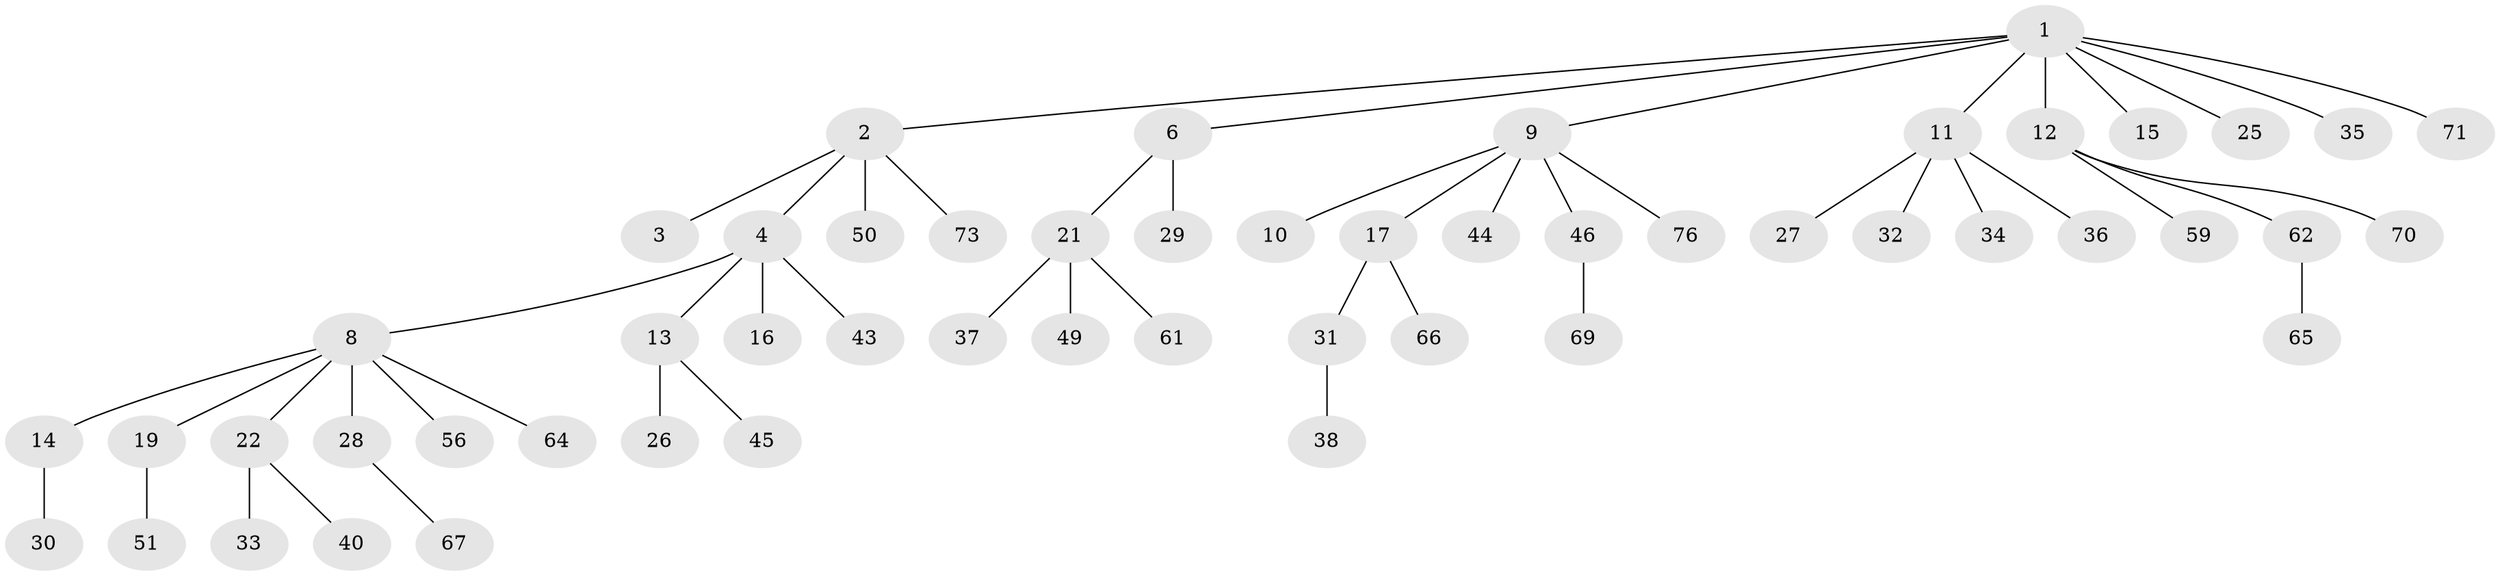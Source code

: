 // original degree distribution, {4: 0.06493506493506493, 5: 0.05194805194805195, 1: 0.5844155844155844, 7: 0.025974025974025976, 2: 0.16883116883116883, 6: 0.012987012987012988, 3: 0.09090909090909091}
// Generated by graph-tools (version 1.1) at 2025/11/02/27/25 16:11:26]
// undirected, 53 vertices, 52 edges
graph export_dot {
graph [start="1"]
  node [color=gray90,style=filled];
  1 [super="+5"];
  2 [super="+23"];
  3;
  4 [super="+7"];
  6 [super="+52"];
  8 [super="+18"];
  9 [super="+60"];
  10;
  11 [super="+20"];
  12 [super="+24"];
  13 [super="+74"];
  14 [super="+63"];
  15;
  16;
  17 [super="+58"];
  19 [super="+57"];
  21 [super="+41"];
  22 [super="+55"];
  25;
  26;
  27 [super="+47"];
  28;
  29;
  30 [super="+39"];
  31 [super="+53"];
  32;
  33;
  34 [super="+48"];
  35 [super="+42"];
  36;
  37;
  38;
  40;
  43 [super="+54"];
  44;
  45;
  46;
  49;
  50;
  51 [super="+75"];
  56;
  59;
  61;
  62 [super="+77"];
  64;
  65 [super="+68"];
  66;
  67;
  69 [super="+72"];
  70;
  71;
  73;
  76;
  1 -- 2;
  1 -- 9;
  1 -- 25;
  1 -- 35;
  1 -- 6;
  1 -- 71;
  1 -- 11;
  1 -- 12;
  1 -- 15;
  2 -- 3;
  2 -- 4;
  2 -- 73;
  2 -- 50;
  4 -- 8;
  4 -- 16;
  4 -- 43;
  4 -- 13;
  6 -- 21;
  6 -- 29;
  8 -- 14;
  8 -- 19;
  8 -- 22;
  8 -- 64;
  8 -- 56;
  8 -- 28;
  9 -- 10;
  9 -- 17;
  9 -- 44;
  9 -- 46;
  9 -- 76;
  11 -- 27;
  11 -- 32;
  11 -- 34;
  11 -- 36;
  12 -- 59;
  12 -- 62;
  12 -- 70;
  13 -- 26;
  13 -- 45;
  14 -- 30;
  17 -- 31;
  17 -- 66;
  19 -- 51;
  21 -- 37;
  21 -- 49;
  21 -- 61;
  22 -- 33;
  22 -- 40;
  28 -- 67;
  31 -- 38;
  46 -- 69;
  62 -- 65;
}
